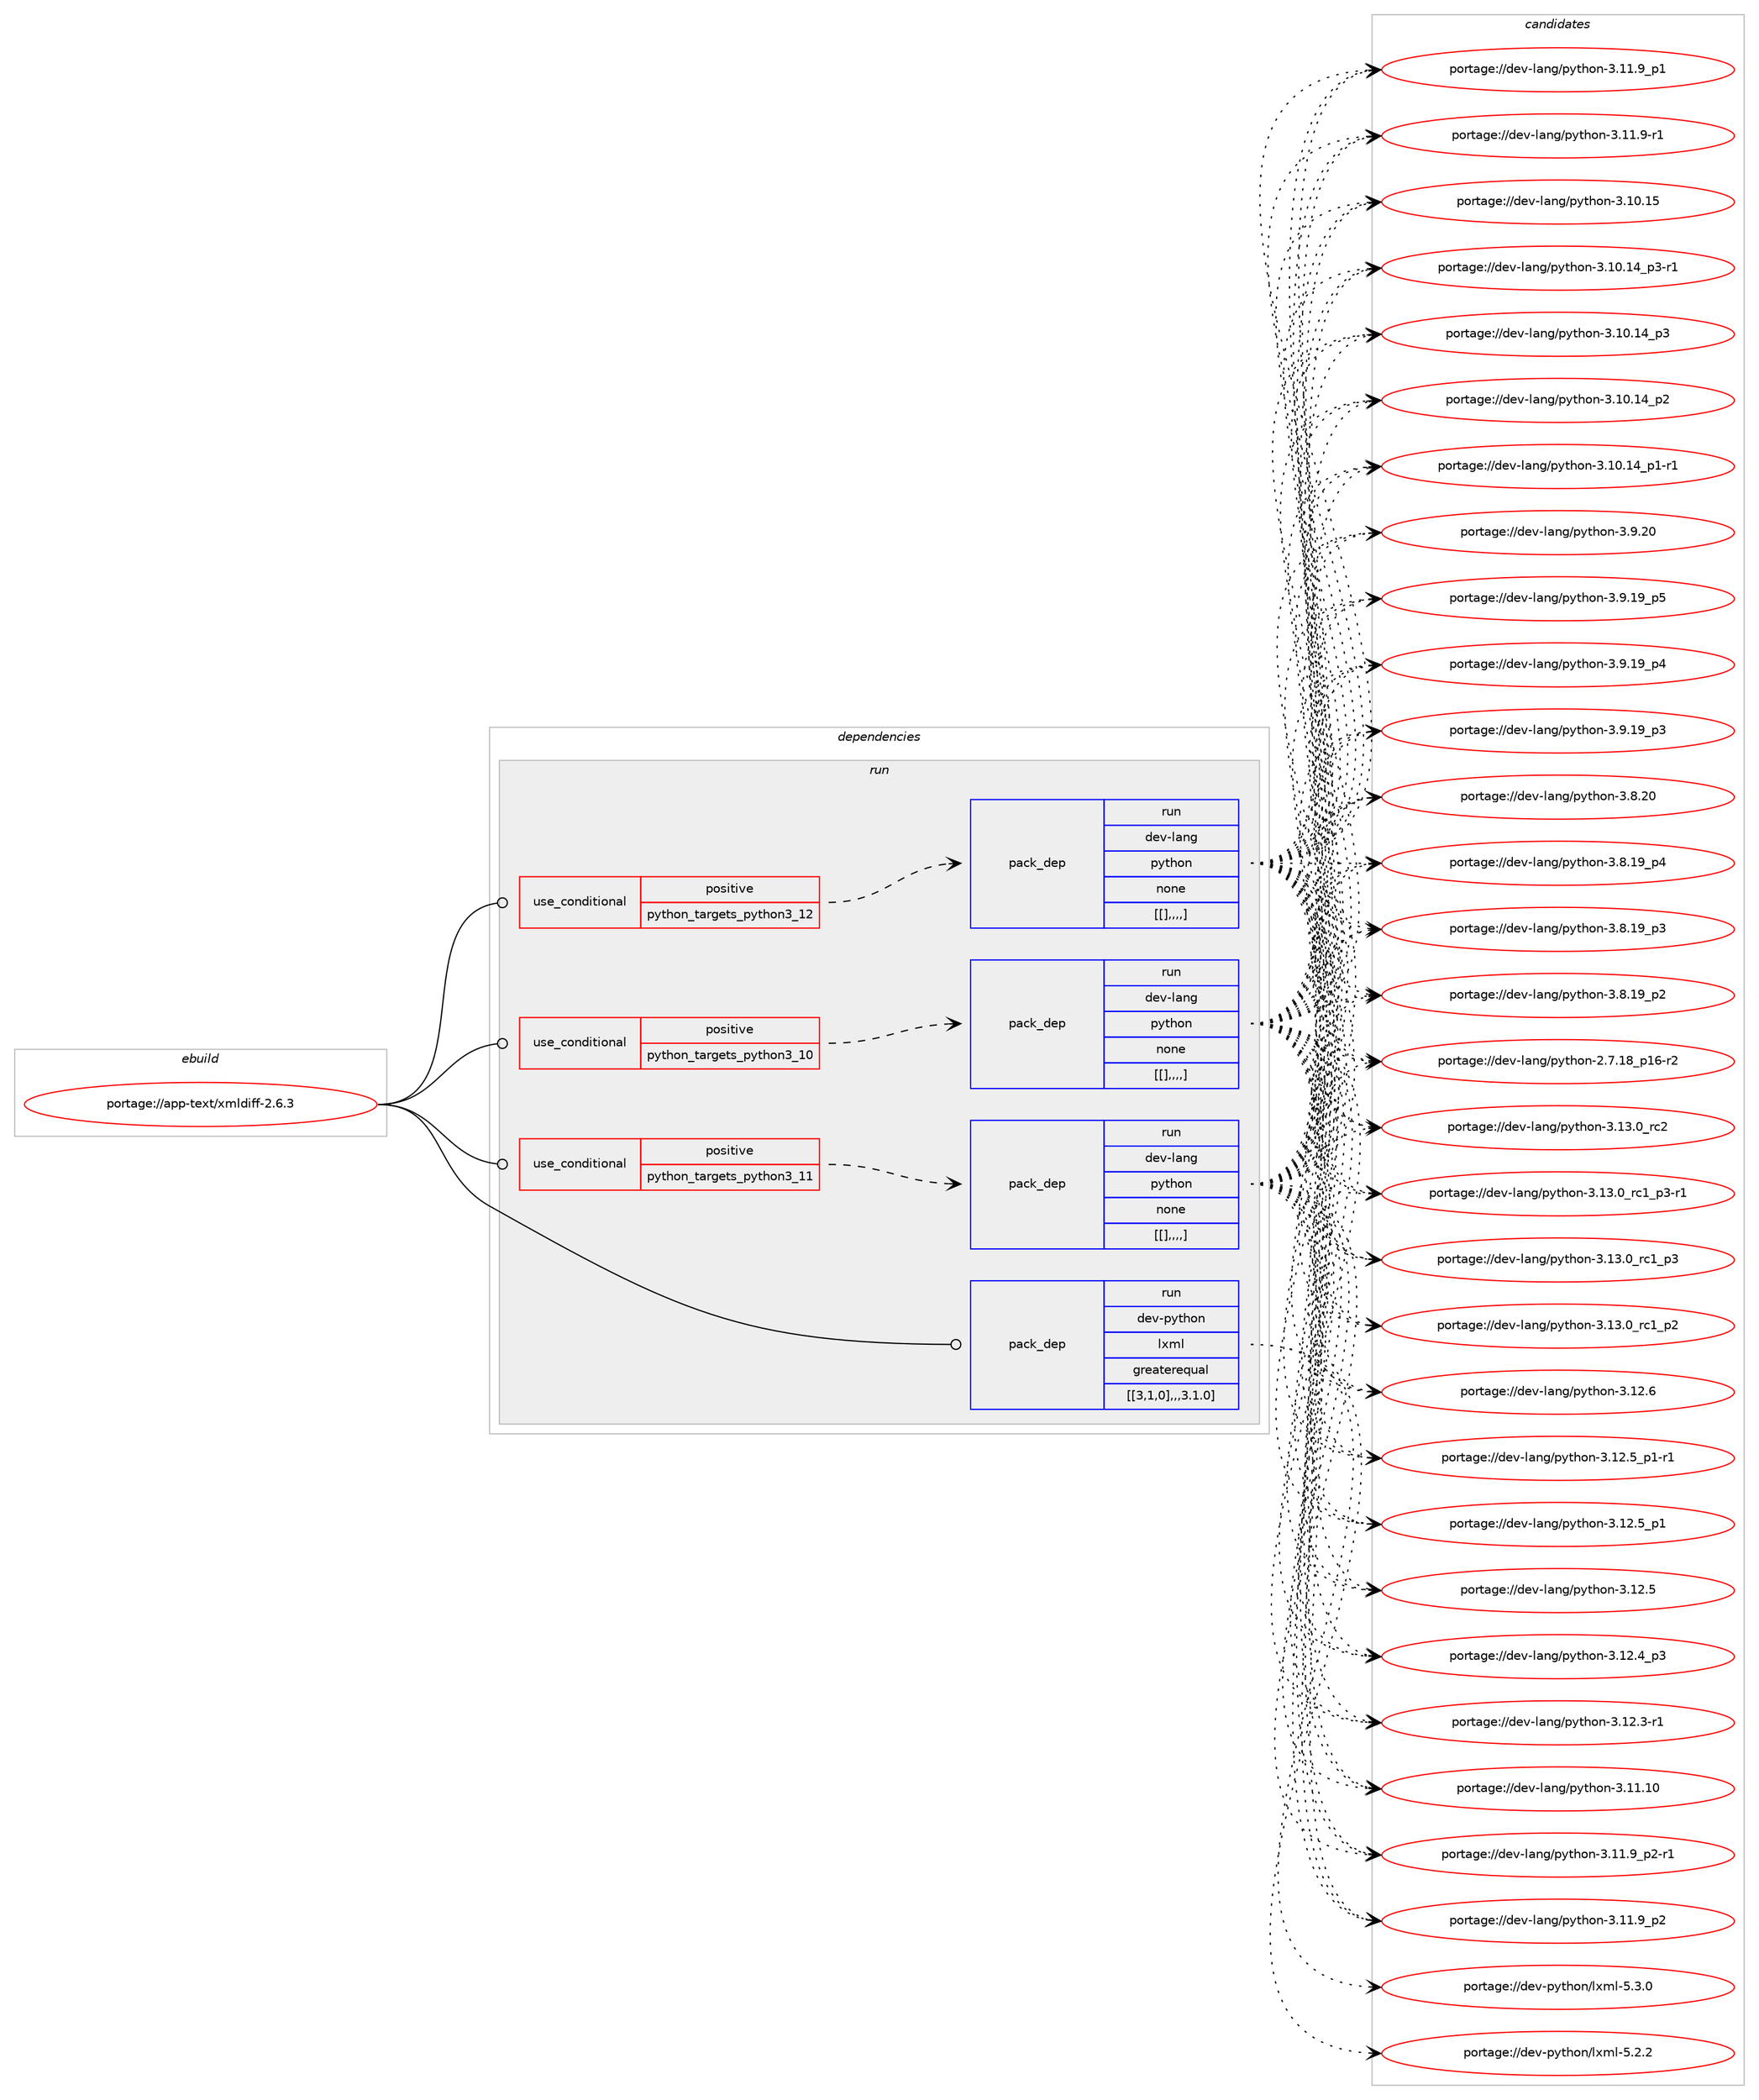 digraph prolog {

# *************
# Graph options
# *************

newrank=true;
concentrate=true;
compound=true;
graph [rankdir=LR,fontname=Helvetica,fontsize=10,ranksep=1.5];#, ranksep=2.5, nodesep=0.2];
edge  [arrowhead=vee];
node  [fontname=Helvetica,fontsize=10];

# **********
# The ebuild
# **********

subgraph cluster_leftcol {
color=gray;
label=<<i>ebuild</i>>;
id [label="portage://app-text/xmldiff-2.6.3", color=red, width=4, href="../app-text/xmldiff-2.6.3.svg"];
}

# ****************
# The dependencies
# ****************

subgraph cluster_midcol {
color=gray;
label=<<i>dependencies</i>>;
subgraph cluster_compile {
fillcolor="#eeeeee";
style=filled;
label=<<i>compile</i>>;
}
subgraph cluster_compileandrun {
fillcolor="#eeeeee";
style=filled;
label=<<i>compile and run</i>>;
}
subgraph cluster_run {
fillcolor="#eeeeee";
style=filled;
label=<<i>run</i>>;
subgraph cond16347 {
dependency60315 [label=<<TABLE BORDER="0" CELLBORDER="1" CELLSPACING="0" CELLPADDING="4"><TR><TD ROWSPAN="3" CELLPADDING="10">use_conditional</TD></TR><TR><TD>positive</TD></TR><TR><TD>python_targets_python3_10</TD></TR></TABLE>>, shape=none, color=red];
subgraph pack43459 {
dependency60316 [label=<<TABLE BORDER="0" CELLBORDER="1" CELLSPACING="0" CELLPADDING="4" WIDTH="220"><TR><TD ROWSPAN="6" CELLPADDING="30">pack_dep</TD></TR><TR><TD WIDTH="110">run</TD></TR><TR><TD>dev-lang</TD></TR><TR><TD>python</TD></TR><TR><TD>none</TD></TR><TR><TD>[[],,,,]</TD></TR></TABLE>>, shape=none, color=blue];
}
dependency60315:e -> dependency60316:w [weight=20,style="dashed",arrowhead="vee"];
}
id:e -> dependency60315:w [weight=20,style="solid",arrowhead="odot"];
subgraph cond16348 {
dependency60317 [label=<<TABLE BORDER="0" CELLBORDER="1" CELLSPACING="0" CELLPADDING="4"><TR><TD ROWSPAN="3" CELLPADDING="10">use_conditional</TD></TR><TR><TD>positive</TD></TR><TR><TD>python_targets_python3_11</TD></TR></TABLE>>, shape=none, color=red];
subgraph pack43460 {
dependency60318 [label=<<TABLE BORDER="0" CELLBORDER="1" CELLSPACING="0" CELLPADDING="4" WIDTH="220"><TR><TD ROWSPAN="6" CELLPADDING="30">pack_dep</TD></TR><TR><TD WIDTH="110">run</TD></TR><TR><TD>dev-lang</TD></TR><TR><TD>python</TD></TR><TR><TD>none</TD></TR><TR><TD>[[],,,,]</TD></TR></TABLE>>, shape=none, color=blue];
}
dependency60317:e -> dependency60318:w [weight=20,style="dashed",arrowhead="vee"];
}
id:e -> dependency60317:w [weight=20,style="solid",arrowhead="odot"];
subgraph cond16349 {
dependency60319 [label=<<TABLE BORDER="0" CELLBORDER="1" CELLSPACING="0" CELLPADDING="4"><TR><TD ROWSPAN="3" CELLPADDING="10">use_conditional</TD></TR><TR><TD>positive</TD></TR><TR><TD>python_targets_python3_12</TD></TR></TABLE>>, shape=none, color=red];
subgraph pack43461 {
dependency60320 [label=<<TABLE BORDER="0" CELLBORDER="1" CELLSPACING="0" CELLPADDING="4" WIDTH="220"><TR><TD ROWSPAN="6" CELLPADDING="30">pack_dep</TD></TR><TR><TD WIDTH="110">run</TD></TR><TR><TD>dev-lang</TD></TR><TR><TD>python</TD></TR><TR><TD>none</TD></TR><TR><TD>[[],,,,]</TD></TR></TABLE>>, shape=none, color=blue];
}
dependency60319:e -> dependency60320:w [weight=20,style="dashed",arrowhead="vee"];
}
id:e -> dependency60319:w [weight=20,style="solid",arrowhead="odot"];
subgraph pack43462 {
dependency60321 [label=<<TABLE BORDER="0" CELLBORDER="1" CELLSPACING="0" CELLPADDING="4" WIDTH="220"><TR><TD ROWSPAN="6" CELLPADDING="30">pack_dep</TD></TR><TR><TD WIDTH="110">run</TD></TR><TR><TD>dev-python</TD></TR><TR><TD>lxml</TD></TR><TR><TD>greaterequal</TD></TR><TR><TD>[[3,1,0],,,3.1.0]</TD></TR></TABLE>>, shape=none, color=blue];
}
id:e -> dependency60321:w [weight=20,style="solid",arrowhead="odot"];
}
}

# **************
# The candidates
# **************

subgraph cluster_choices {
rank=same;
color=gray;
label=<<i>candidates</i>>;

subgraph choice43459 {
color=black;
nodesep=1;
choice10010111845108971101034711212111610411111045514649514648951149950 [label="portage://dev-lang/python-3.13.0_rc2", color=red, width=4,href="../dev-lang/python-3.13.0_rc2.svg"];
choice1001011184510897110103471121211161041111104551464951464895114994995112514511449 [label="portage://dev-lang/python-3.13.0_rc1_p3-r1", color=red, width=4,href="../dev-lang/python-3.13.0_rc1_p3-r1.svg"];
choice100101118451089711010347112121116104111110455146495146489511499499511251 [label="portage://dev-lang/python-3.13.0_rc1_p3", color=red, width=4,href="../dev-lang/python-3.13.0_rc1_p3.svg"];
choice100101118451089711010347112121116104111110455146495146489511499499511250 [label="portage://dev-lang/python-3.13.0_rc1_p2", color=red, width=4,href="../dev-lang/python-3.13.0_rc1_p2.svg"];
choice10010111845108971101034711212111610411111045514649504654 [label="portage://dev-lang/python-3.12.6", color=red, width=4,href="../dev-lang/python-3.12.6.svg"];
choice1001011184510897110103471121211161041111104551464950465395112494511449 [label="portage://dev-lang/python-3.12.5_p1-r1", color=red, width=4,href="../dev-lang/python-3.12.5_p1-r1.svg"];
choice100101118451089711010347112121116104111110455146495046539511249 [label="portage://dev-lang/python-3.12.5_p1", color=red, width=4,href="../dev-lang/python-3.12.5_p1.svg"];
choice10010111845108971101034711212111610411111045514649504653 [label="portage://dev-lang/python-3.12.5", color=red, width=4,href="../dev-lang/python-3.12.5.svg"];
choice100101118451089711010347112121116104111110455146495046529511251 [label="portage://dev-lang/python-3.12.4_p3", color=red, width=4,href="../dev-lang/python-3.12.4_p3.svg"];
choice100101118451089711010347112121116104111110455146495046514511449 [label="portage://dev-lang/python-3.12.3-r1", color=red, width=4,href="../dev-lang/python-3.12.3-r1.svg"];
choice1001011184510897110103471121211161041111104551464949464948 [label="portage://dev-lang/python-3.11.10", color=red, width=4,href="../dev-lang/python-3.11.10.svg"];
choice1001011184510897110103471121211161041111104551464949465795112504511449 [label="portage://dev-lang/python-3.11.9_p2-r1", color=red, width=4,href="../dev-lang/python-3.11.9_p2-r1.svg"];
choice100101118451089711010347112121116104111110455146494946579511250 [label="portage://dev-lang/python-3.11.9_p2", color=red, width=4,href="../dev-lang/python-3.11.9_p2.svg"];
choice100101118451089711010347112121116104111110455146494946579511249 [label="portage://dev-lang/python-3.11.9_p1", color=red, width=4,href="../dev-lang/python-3.11.9_p1.svg"];
choice100101118451089711010347112121116104111110455146494946574511449 [label="portage://dev-lang/python-3.11.9-r1", color=red, width=4,href="../dev-lang/python-3.11.9-r1.svg"];
choice1001011184510897110103471121211161041111104551464948464953 [label="portage://dev-lang/python-3.10.15", color=red, width=4,href="../dev-lang/python-3.10.15.svg"];
choice100101118451089711010347112121116104111110455146494846495295112514511449 [label="portage://dev-lang/python-3.10.14_p3-r1", color=red, width=4,href="../dev-lang/python-3.10.14_p3-r1.svg"];
choice10010111845108971101034711212111610411111045514649484649529511251 [label="portage://dev-lang/python-3.10.14_p3", color=red, width=4,href="../dev-lang/python-3.10.14_p3.svg"];
choice10010111845108971101034711212111610411111045514649484649529511250 [label="portage://dev-lang/python-3.10.14_p2", color=red, width=4,href="../dev-lang/python-3.10.14_p2.svg"];
choice100101118451089711010347112121116104111110455146494846495295112494511449 [label="portage://dev-lang/python-3.10.14_p1-r1", color=red, width=4,href="../dev-lang/python-3.10.14_p1-r1.svg"];
choice10010111845108971101034711212111610411111045514657465048 [label="portage://dev-lang/python-3.9.20", color=red, width=4,href="../dev-lang/python-3.9.20.svg"];
choice100101118451089711010347112121116104111110455146574649579511253 [label="portage://dev-lang/python-3.9.19_p5", color=red, width=4,href="../dev-lang/python-3.9.19_p5.svg"];
choice100101118451089711010347112121116104111110455146574649579511252 [label="portage://dev-lang/python-3.9.19_p4", color=red, width=4,href="../dev-lang/python-3.9.19_p4.svg"];
choice100101118451089711010347112121116104111110455146574649579511251 [label="portage://dev-lang/python-3.9.19_p3", color=red, width=4,href="../dev-lang/python-3.9.19_p3.svg"];
choice10010111845108971101034711212111610411111045514656465048 [label="portage://dev-lang/python-3.8.20", color=red, width=4,href="../dev-lang/python-3.8.20.svg"];
choice100101118451089711010347112121116104111110455146564649579511252 [label="portage://dev-lang/python-3.8.19_p4", color=red, width=4,href="../dev-lang/python-3.8.19_p4.svg"];
choice100101118451089711010347112121116104111110455146564649579511251 [label="portage://dev-lang/python-3.8.19_p3", color=red, width=4,href="../dev-lang/python-3.8.19_p3.svg"];
choice100101118451089711010347112121116104111110455146564649579511250 [label="portage://dev-lang/python-3.8.19_p2", color=red, width=4,href="../dev-lang/python-3.8.19_p2.svg"];
choice100101118451089711010347112121116104111110455046554649569511249544511450 [label="portage://dev-lang/python-2.7.18_p16-r2", color=red, width=4,href="../dev-lang/python-2.7.18_p16-r2.svg"];
dependency60316:e -> choice10010111845108971101034711212111610411111045514649514648951149950:w [style=dotted,weight="100"];
dependency60316:e -> choice1001011184510897110103471121211161041111104551464951464895114994995112514511449:w [style=dotted,weight="100"];
dependency60316:e -> choice100101118451089711010347112121116104111110455146495146489511499499511251:w [style=dotted,weight="100"];
dependency60316:e -> choice100101118451089711010347112121116104111110455146495146489511499499511250:w [style=dotted,weight="100"];
dependency60316:e -> choice10010111845108971101034711212111610411111045514649504654:w [style=dotted,weight="100"];
dependency60316:e -> choice1001011184510897110103471121211161041111104551464950465395112494511449:w [style=dotted,weight="100"];
dependency60316:e -> choice100101118451089711010347112121116104111110455146495046539511249:w [style=dotted,weight="100"];
dependency60316:e -> choice10010111845108971101034711212111610411111045514649504653:w [style=dotted,weight="100"];
dependency60316:e -> choice100101118451089711010347112121116104111110455146495046529511251:w [style=dotted,weight="100"];
dependency60316:e -> choice100101118451089711010347112121116104111110455146495046514511449:w [style=dotted,weight="100"];
dependency60316:e -> choice1001011184510897110103471121211161041111104551464949464948:w [style=dotted,weight="100"];
dependency60316:e -> choice1001011184510897110103471121211161041111104551464949465795112504511449:w [style=dotted,weight="100"];
dependency60316:e -> choice100101118451089711010347112121116104111110455146494946579511250:w [style=dotted,weight="100"];
dependency60316:e -> choice100101118451089711010347112121116104111110455146494946579511249:w [style=dotted,weight="100"];
dependency60316:e -> choice100101118451089711010347112121116104111110455146494946574511449:w [style=dotted,weight="100"];
dependency60316:e -> choice1001011184510897110103471121211161041111104551464948464953:w [style=dotted,weight="100"];
dependency60316:e -> choice100101118451089711010347112121116104111110455146494846495295112514511449:w [style=dotted,weight="100"];
dependency60316:e -> choice10010111845108971101034711212111610411111045514649484649529511251:w [style=dotted,weight="100"];
dependency60316:e -> choice10010111845108971101034711212111610411111045514649484649529511250:w [style=dotted,weight="100"];
dependency60316:e -> choice100101118451089711010347112121116104111110455146494846495295112494511449:w [style=dotted,weight="100"];
dependency60316:e -> choice10010111845108971101034711212111610411111045514657465048:w [style=dotted,weight="100"];
dependency60316:e -> choice100101118451089711010347112121116104111110455146574649579511253:w [style=dotted,weight="100"];
dependency60316:e -> choice100101118451089711010347112121116104111110455146574649579511252:w [style=dotted,weight="100"];
dependency60316:e -> choice100101118451089711010347112121116104111110455146574649579511251:w [style=dotted,weight="100"];
dependency60316:e -> choice10010111845108971101034711212111610411111045514656465048:w [style=dotted,weight="100"];
dependency60316:e -> choice100101118451089711010347112121116104111110455146564649579511252:w [style=dotted,weight="100"];
dependency60316:e -> choice100101118451089711010347112121116104111110455146564649579511251:w [style=dotted,weight="100"];
dependency60316:e -> choice100101118451089711010347112121116104111110455146564649579511250:w [style=dotted,weight="100"];
dependency60316:e -> choice100101118451089711010347112121116104111110455046554649569511249544511450:w [style=dotted,weight="100"];
}
subgraph choice43460 {
color=black;
nodesep=1;
choice10010111845108971101034711212111610411111045514649514648951149950 [label="portage://dev-lang/python-3.13.0_rc2", color=red, width=4,href="../dev-lang/python-3.13.0_rc2.svg"];
choice1001011184510897110103471121211161041111104551464951464895114994995112514511449 [label="portage://dev-lang/python-3.13.0_rc1_p3-r1", color=red, width=4,href="../dev-lang/python-3.13.0_rc1_p3-r1.svg"];
choice100101118451089711010347112121116104111110455146495146489511499499511251 [label="portage://dev-lang/python-3.13.0_rc1_p3", color=red, width=4,href="../dev-lang/python-3.13.0_rc1_p3.svg"];
choice100101118451089711010347112121116104111110455146495146489511499499511250 [label="portage://dev-lang/python-3.13.0_rc1_p2", color=red, width=4,href="../dev-lang/python-3.13.0_rc1_p2.svg"];
choice10010111845108971101034711212111610411111045514649504654 [label="portage://dev-lang/python-3.12.6", color=red, width=4,href="../dev-lang/python-3.12.6.svg"];
choice1001011184510897110103471121211161041111104551464950465395112494511449 [label="portage://dev-lang/python-3.12.5_p1-r1", color=red, width=4,href="../dev-lang/python-3.12.5_p1-r1.svg"];
choice100101118451089711010347112121116104111110455146495046539511249 [label="portage://dev-lang/python-3.12.5_p1", color=red, width=4,href="../dev-lang/python-3.12.5_p1.svg"];
choice10010111845108971101034711212111610411111045514649504653 [label="portage://dev-lang/python-3.12.5", color=red, width=4,href="../dev-lang/python-3.12.5.svg"];
choice100101118451089711010347112121116104111110455146495046529511251 [label="portage://dev-lang/python-3.12.4_p3", color=red, width=4,href="../dev-lang/python-3.12.4_p3.svg"];
choice100101118451089711010347112121116104111110455146495046514511449 [label="portage://dev-lang/python-3.12.3-r1", color=red, width=4,href="../dev-lang/python-3.12.3-r1.svg"];
choice1001011184510897110103471121211161041111104551464949464948 [label="portage://dev-lang/python-3.11.10", color=red, width=4,href="../dev-lang/python-3.11.10.svg"];
choice1001011184510897110103471121211161041111104551464949465795112504511449 [label="portage://dev-lang/python-3.11.9_p2-r1", color=red, width=4,href="../dev-lang/python-3.11.9_p2-r1.svg"];
choice100101118451089711010347112121116104111110455146494946579511250 [label="portage://dev-lang/python-3.11.9_p2", color=red, width=4,href="../dev-lang/python-3.11.9_p2.svg"];
choice100101118451089711010347112121116104111110455146494946579511249 [label="portage://dev-lang/python-3.11.9_p1", color=red, width=4,href="../dev-lang/python-3.11.9_p1.svg"];
choice100101118451089711010347112121116104111110455146494946574511449 [label="portage://dev-lang/python-3.11.9-r1", color=red, width=4,href="../dev-lang/python-3.11.9-r1.svg"];
choice1001011184510897110103471121211161041111104551464948464953 [label="portage://dev-lang/python-3.10.15", color=red, width=4,href="../dev-lang/python-3.10.15.svg"];
choice100101118451089711010347112121116104111110455146494846495295112514511449 [label="portage://dev-lang/python-3.10.14_p3-r1", color=red, width=4,href="../dev-lang/python-3.10.14_p3-r1.svg"];
choice10010111845108971101034711212111610411111045514649484649529511251 [label="portage://dev-lang/python-3.10.14_p3", color=red, width=4,href="../dev-lang/python-3.10.14_p3.svg"];
choice10010111845108971101034711212111610411111045514649484649529511250 [label="portage://dev-lang/python-3.10.14_p2", color=red, width=4,href="../dev-lang/python-3.10.14_p2.svg"];
choice100101118451089711010347112121116104111110455146494846495295112494511449 [label="portage://dev-lang/python-3.10.14_p1-r1", color=red, width=4,href="../dev-lang/python-3.10.14_p1-r1.svg"];
choice10010111845108971101034711212111610411111045514657465048 [label="portage://dev-lang/python-3.9.20", color=red, width=4,href="../dev-lang/python-3.9.20.svg"];
choice100101118451089711010347112121116104111110455146574649579511253 [label="portage://dev-lang/python-3.9.19_p5", color=red, width=4,href="../dev-lang/python-3.9.19_p5.svg"];
choice100101118451089711010347112121116104111110455146574649579511252 [label="portage://dev-lang/python-3.9.19_p4", color=red, width=4,href="../dev-lang/python-3.9.19_p4.svg"];
choice100101118451089711010347112121116104111110455146574649579511251 [label="portage://dev-lang/python-3.9.19_p3", color=red, width=4,href="../dev-lang/python-3.9.19_p3.svg"];
choice10010111845108971101034711212111610411111045514656465048 [label="portage://dev-lang/python-3.8.20", color=red, width=4,href="../dev-lang/python-3.8.20.svg"];
choice100101118451089711010347112121116104111110455146564649579511252 [label="portage://dev-lang/python-3.8.19_p4", color=red, width=4,href="../dev-lang/python-3.8.19_p4.svg"];
choice100101118451089711010347112121116104111110455146564649579511251 [label="portage://dev-lang/python-3.8.19_p3", color=red, width=4,href="../dev-lang/python-3.8.19_p3.svg"];
choice100101118451089711010347112121116104111110455146564649579511250 [label="portage://dev-lang/python-3.8.19_p2", color=red, width=4,href="../dev-lang/python-3.8.19_p2.svg"];
choice100101118451089711010347112121116104111110455046554649569511249544511450 [label="portage://dev-lang/python-2.7.18_p16-r2", color=red, width=4,href="../dev-lang/python-2.7.18_p16-r2.svg"];
dependency60318:e -> choice10010111845108971101034711212111610411111045514649514648951149950:w [style=dotted,weight="100"];
dependency60318:e -> choice1001011184510897110103471121211161041111104551464951464895114994995112514511449:w [style=dotted,weight="100"];
dependency60318:e -> choice100101118451089711010347112121116104111110455146495146489511499499511251:w [style=dotted,weight="100"];
dependency60318:e -> choice100101118451089711010347112121116104111110455146495146489511499499511250:w [style=dotted,weight="100"];
dependency60318:e -> choice10010111845108971101034711212111610411111045514649504654:w [style=dotted,weight="100"];
dependency60318:e -> choice1001011184510897110103471121211161041111104551464950465395112494511449:w [style=dotted,weight="100"];
dependency60318:e -> choice100101118451089711010347112121116104111110455146495046539511249:w [style=dotted,weight="100"];
dependency60318:e -> choice10010111845108971101034711212111610411111045514649504653:w [style=dotted,weight="100"];
dependency60318:e -> choice100101118451089711010347112121116104111110455146495046529511251:w [style=dotted,weight="100"];
dependency60318:e -> choice100101118451089711010347112121116104111110455146495046514511449:w [style=dotted,weight="100"];
dependency60318:e -> choice1001011184510897110103471121211161041111104551464949464948:w [style=dotted,weight="100"];
dependency60318:e -> choice1001011184510897110103471121211161041111104551464949465795112504511449:w [style=dotted,weight="100"];
dependency60318:e -> choice100101118451089711010347112121116104111110455146494946579511250:w [style=dotted,weight="100"];
dependency60318:e -> choice100101118451089711010347112121116104111110455146494946579511249:w [style=dotted,weight="100"];
dependency60318:e -> choice100101118451089711010347112121116104111110455146494946574511449:w [style=dotted,weight="100"];
dependency60318:e -> choice1001011184510897110103471121211161041111104551464948464953:w [style=dotted,weight="100"];
dependency60318:e -> choice100101118451089711010347112121116104111110455146494846495295112514511449:w [style=dotted,weight="100"];
dependency60318:e -> choice10010111845108971101034711212111610411111045514649484649529511251:w [style=dotted,weight="100"];
dependency60318:e -> choice10010111845108971101034711212111610411111045514649484649529511250:w [style=dotted,weight="100"];
dependency60318:e -> choice100101118451089711010347112121116104111110455146494846495295112494511449:w [style=dotted,weight="100"];
dependency60318:e -> choice10010111845108971101034711212111610411111045514657465048:w [style=dotted,weight="100"];
dependency60318:e -> choice100101118451089711010347112121116104111110455146574649579511253:w [style=dotted,weight="100"];
dependency60318:e -> choice100101118451089711010347112121116104111110455146574649579511252:w [style=dotted,weight="100"];
dependency60318:e -> choice100101118451089711010347112121116104111110455146574649579511251:w [style=dotted,weight="100"];
dependency60318:e -> choice10010111845108971101034711212111610411111045514656465048:w [style=dotted,weight="100"];
dependency60318:e -> choice100101118451089711010347112121116104111110455146564649579511252:w [style=dotted,weight="100"];
dependency60318:e -> choice100101118451089711010347112121116104111110455146564649579511251:w [style=dotted,weight="100"];
dependency60318:e -> choice100101118451089711010347112121116104111110455146564649579511250:w [style=dotted,weight="100"];
dependency60318:e -> choice100101118451089711010347112121116104111110455046554649569511249544511450:w [style=dotted,weight="100"];
}
subgraph choice43461 {
color=black;
nodesep=1;
choice10010111845108971101034711212111610411111045514649514648951149950 [label="portage://dev-lang/python-3.13.0_rc2", color=red, width=4,href="../dev-lang/python-3.13.0_rc2.svg"];
choice1001011184510897110103471121211161041111104551464951464895114994995112514511449 [label="portage://dev-lang/python-3.13.0_rc1_p3-r1", color=red, width=4,href="../dev-lang/python-3.13.0_rc1_p3-r1.svg"];
choice100101118451089711010347112121116104111110455146495146489511499499511251 [label="portage://dev-lang/python-3.13.0_rc1_p3", color=red, width=4,href="../dev-lang/python-3.13.0_rc1_p3.svg"];
choice100101118451089711010347112121116104111110455146495146489511499499511250 [label="portage://dev-lang/python-3.13.0_rc1_p2", color=red, width=4,href="../dev-lang/python-3.13.0_rc1_p2.svg"];
choice10010111845108971101034711212111610411111045514649504654 [label="portage://dev-lang/python-3.12.6", color=red, width=4,href="../dev-lang/python-3.12.6.svg"];
choice1001011184510897110103471121211161041111104551464950465395112494511449 [label="portage://dev-lang/python-3.12.5_p1-r1", color=red, width=4,href="../dev-lang/python-3.12.5_p1-r1.svg"];
choice100101118451089711010347112121116104111110455146495046539511249 [label="portage://dev-lang/python-3.12.5_p1", color=red, width=4,href="../dev-lang/python-3.12.5_p1.svg"];
choice10010111845108971101034711212111610411111045514649504653 [label="portage://dev-lang/python-3.12.5", color=red, width=4,href="../dev-lang/python-3.12.5.svg"];
choice100101118451089711010347112121116104111110455146495046529511251 [label="portage://dev-lang/python-3.12.4_p3", color=red, width=4,href="../dev-lang/python-3.12.4_p3.svg"];
choice100101118451089711010347112121116104111110455146495046514511449 [label="portage://dev-lang/python-3.12.3-r1", color=red, width=4,href="../dev-lang/python-3.12.3-r1.svg"];
choice1001011184510897110103471121211161041111104551464949464948 [label="portage://dev-lang/python-3.11.10", color=red, width=4,href="../dev-lang/python-3.11.10.svg"];
choice1001011184510897110103471121211161041111104551464949465795112504511449 [label="portage://dev-lang/python-3.11.9_p2-r1", color=red, width=4,href="../dev-lang/python-3.11.9_p2-r1.svg"];
choice100101118451089711010347112121116104111110455146494946579511250 [label="portage://dev-lang/python-3.11.9_p2", color=red, width=4,href="../dev-lang/python-3.11.9_p2.svg"];
choice100101118451089711010347112121116104111110455146494946579511249 [label="portage://dev-lang/python-3.11.9_p1", color=red, width=4,href="../dev-lang/python-3.11.9_p1.svg"];
choice100101118451089711010347112121116104111110455146494946574511449 [label="portage://dev-lang/python-3.11.9-r1", color=red, width=4,href="../dev-lang/python-3.11.9-r1.svg"];
choice1001011184510897110103471121211161041111104551464948464953 [label="portage://dev-lang/python-3.10.15", color=red, width=4,href="../dev-lang/python-3.10.15.svg"];
choice100101118451089711010347112121116104111110455146494846495295112514511449 [label="portage://dev-lang/python-3.10.14_p3-r1", color=red, width=4,href="../dev-lang/python-3.10.14_p3-r1.svg"];
choice10010111845108971101034711212111610411111045514649484649529511251 [label="portage://dev-lang/python-3.10.14_p3", color=red, width=4,href="../dev-lang/python-3.10.14_p3.svg"];
choice10010111845108971101034711212111610411111045514649484649529511250 [label="portage://dev-lang/python-3.10.14_p2", color=red, width=4,href="../dev-lang/python-3.10.14_p2.svg"];
choice100101118451089711010347112121116104111110455146494846495295112494511449 [label="portage://dev-lang/python-3.10.14_p1-r1", color=red, width=4,href="../dev-lang/python-3.10.14_p1-r1.svg"];
choice10010111845108971101034711212111610411111045514657465048 [label="portage://dev-lang/python-3.9.20", color=red, width=4,href="../dev-lang/python-3.9.20.svg"];
choice100101118451089711010347112121116104111110455146574649579511253 [label="portage://dev-lang/python-3.9.19_p5", color=red, width=4,href="../dev-lang/python-3.9.19_p5.svg"];
choice100101118451089711010347112121116104111110455146574649579511252 [label="portage://dev-lang/python-3.9.19_p4", color=red, width=4,href="../dev-lang/python-3.9.19_p4.svg"];
choice100101118451089711010347112121116104111110455146574649579511251 [label="portage://dev-lang/python-3.9.19_p3", color=red, width=4,href="../dev-lang/python-3.9.19_p3.svg"];
choice10010111845108971101034711212111610411111045514656465048 [label="portage://dev-lang/python-3.8.20", color=red, width=4,href="../dev-lang/python-3.8.20.svg"];
choice100101118451089711010347112121116104111110455146564649579511252 [label="portage://dev-lang/python-3.8.19_p4", color=red, width=4,href="../dev-lang/python-3.8.19_p4.svg"];
choice100101118451089711010347112121116104111110455146564649579511251 [label="portage://dev-lang/python-3.8.19_p3", color=red, width=4,href="../dev-lang/python-3.8.19_p3.svg"];
choice100101118451089711010347112121116104111110455146564649579511250 [label="portage://dev-lang/python-3.8.19_p2", color=red, width=4,href="../dev-lang/python-3.8.19_p2.svg"];
choice100101118451089711010347112121116104111110455046554649569511249544511450 [label="portage://dev-lang/python-2.7.18_p16-r2", color=red, width=4,href="../dev-lang/python-2.7.18_p16-r2.svg"];
dependency60320:e -> choice10010111845108971101034711212111610411111045514649514648951149950:w [style=dotted,weight="100"];
dependency60320:e -> choice1001011184510897110103471121211161041111104551464951464895114994995112514511449:w [style=dotted,weight="100"];
dependency60320:e -> choice100101118451089711010347112121116104111110455146495146489511499499511251:w [style=dotted,weight="100"];
dependency60320:e -> choice100101118451089711010347112121116104111110455146495146489511499499511250:w [style=dotted,weight="100"];
dependency60320:e -> choice10010111845108971101034711212111610411111045514649504654:w [style=dotted,weight="100"];
dependency60320:e -> choice1001011184510897110103471121211161041111104551464950465395112494511449:w [style=dotted,weight="100"];
dependency60320:e -> choice100101118451089711010347112121116104111110455146495046539511249:w [style=dotted,weight="100"];
dependency60320:e -> choice10010111845108971101034711212111610411111045514649504653:w [style=dotted,weight="100"];
dependency60320:e -> choice100101118451089711010347112121116104111110455146495046529511251:w [style=dotted,weight="100"];
dependency60320:e -> choice100101118451089711010347112121116104111110455146495046514511449:w [style=dotted,weight="100"];
dependency60320:e -> choice1001011184510897110103471121211161041111104551464949464948:w [style=dotted,weight="100"];
dependency60320:e -> choice1001011184510897110103471121211161041111104551464949465795112504511449:w [style=dotted,weight="100"];
dependency60320:e -> choice100101118451089711010347112121116104111110455146494946579511250:w [style=dotted,weight="100"];
dependency60320:e -> choice100101118451089711010347112121116104111110455146494946579511249:w [style=dotted,weight="100"];
dependency60320:e -> choice100101118451089711010347112121116104111110455146494946574511449:w [style=dotted,weight="100"];
dependency60320:e -> choice1001011184510897110103471121211161041111104551464948464953:w [style=dotted,weight="100"];
dependency60320:e -> choice100101118451089711010347112121116104111110455146494846495295112514511449:w [style=dotted,weight="100"];
dependency60320:e -> choice10010111845108971101034711212111610411111045514649484649529511251:w [style=dotted,weight="100"];
dependency60320:e -> choice10010111845108971101034711212111610411111045514649484649529511250:w [style=dotted,weight="100"];
dependency60320:e -> choice100101118451089711010347112121116104111110455146494846495295112494511449:w [style=dotted,weight="100"];
dependency60320:e -> choice10010111845108971101034711212111610411111045514657465048:w [style=dotted,weight="100"];
dependency60320:e -> choice100101118451089711010347112121116104111110455146574649579511253:w [style=dotted,weight="100"];
dependency60320:e -> choice100101118451089711010347112121116104111110455146574649579511252:w [style=dotted,weight="100"];
dependency60320:e -> choice100101118451089711010347112121116104111110455146574649579511251:w [style=dotted,weight="100"];
dependency60320:e -> choice10010111845108971101034711212111610411111045514656465048:w [style=dotted,weight="100"];
dependency60320:e -> choice100101118451089711010347112121116104111110455146564649579511252:w [style=dotted,weight="100"];
dependency60320:e -> choice100101118451089711010347112121116104111110455146564649579511251:w [style=dotted,weight="100"];
dependency60320:e -> choice100101118451089711010347112121116104111110455146564649579511250:w [style=dotted,weight="100"];
dependency60320:e -> choice100101118451089711010347112121116104111110455046554649569511249544511450:w [style=dotted,weight="100"];
}
subgraph choice43462 {
color=black;
nodesep=1;
choice1001011184511212111610411111047108120109108455346514648 [label="portage://dev-python/lxml-5.3.0", color=red, width=4,href="../dev-python/lxml-5.3.0.svg"];
choice1001011184511212111610411111047108120109108455346504650 [label="portage://dev-python/lxml-5.2.2", color=red, width=4,href="../dev-python/lxml-5.2.2.svg"];
dependency60321:e -> choice1001011184511212111610411111047108120109108455346514648:w [style=dotted,weight="100"];
dependency60321:e -> choice1001011184511212111610411111047108120109108455346504650:w [style=dotted,weight="100"];
}
}

}
